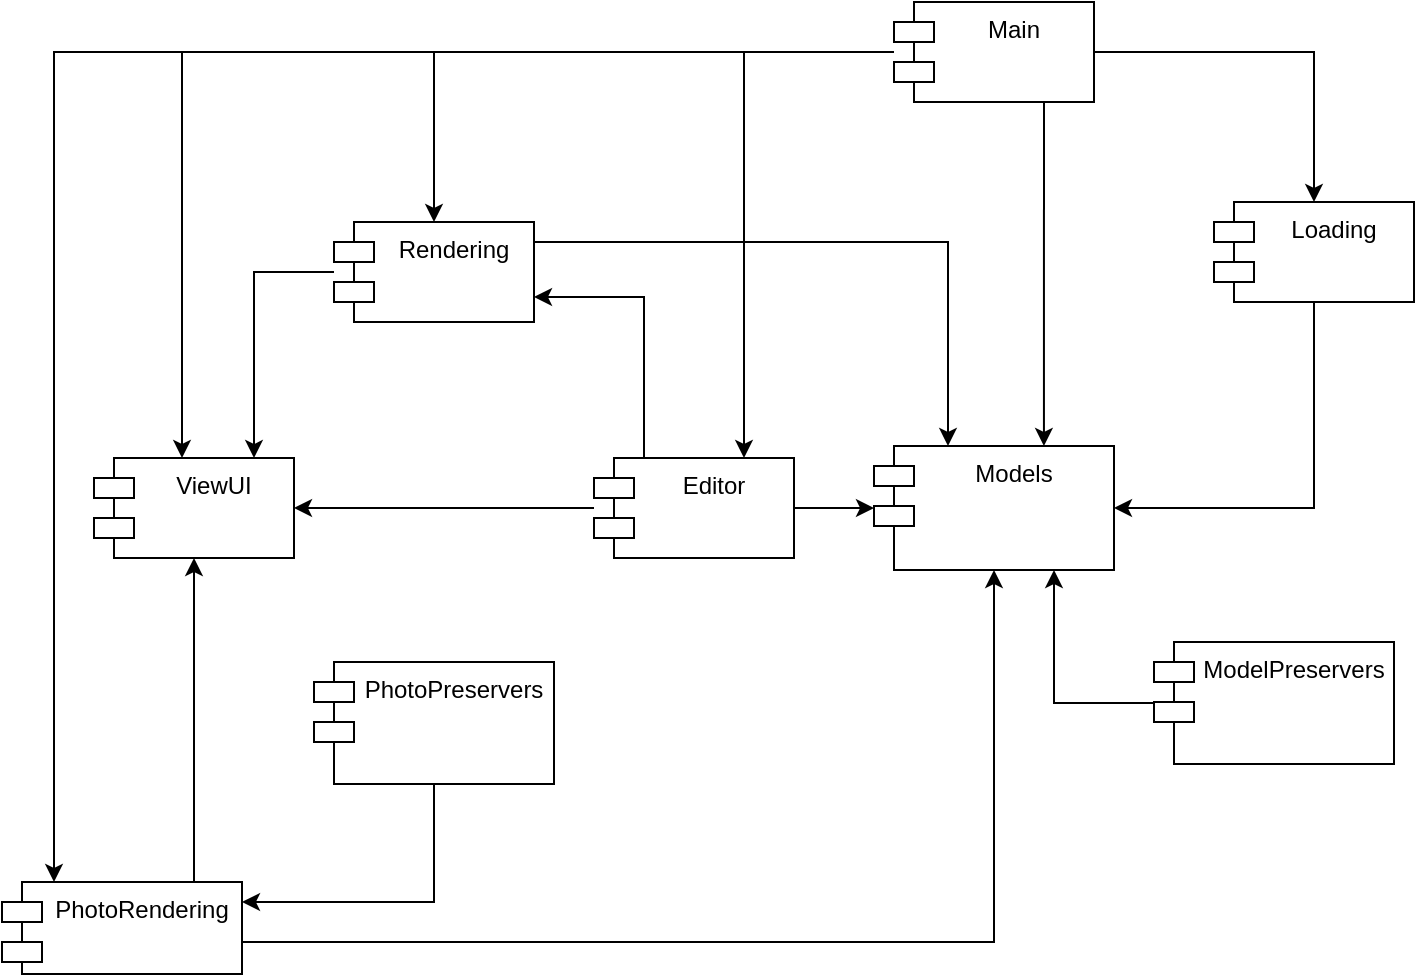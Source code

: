 <mxfile version="14.7.6" type="github" pages="3">
  <diagram id="AK-iGJzDlFNvxhwOBNrH" name="Main">
    <mxGraphModel dx="1422" dy="794" grid="1" gridSize="10" guides="1" tooltips="1" connect="1" arrows="1" fold="1" page="1" pageScale="1" pageWidth="1169" pageHeight="827" math="0" shadow="0">
      <root>
        <mxCell id="0" />
        <mxCell id="1" parent="0" />
        <mxCell id="LPzL33VYbBDLn--UWzNz-11" style="edgeStyle=orthogonalEdgeStyle;rounded=0;orthogonalLoop=1;jettySize=auto;html=1;entryX=1;entryY=0.5;entryDx=0;entryDy=0;exitX=0.5;exitY=1;exitDx=0;exitDy=0;" parent="1" source="LPzL33VYbBDLn--UWzNz-1" target="LPzL33VYbBDLn--UWzNz-2" edge="1">
          <mxGeometry relative="1" as="geometry">
            <mxPoint x="836" y="310" as="targetPoint" />
          </mxGeometry>
        </mxCell>
        <mxCell id="LPzL33VYbBDLn--UWzNz-1" value="Loading" style="shape=module;align=left;spacingLeft=20;align=center;verticalAlign=top;" parent="1" vertex="1">
          <mxGeometry x="866" y="200" width="100" height="50" as="geometry" />
        </mxCell>
        <mxCell id="LPzL33VYbBDLn--UWzNz-2" value="Models" style="shape=module;align=left;spacingLeft=20;align=center;verticalAlign=top;" parent="1" vertex="1">
          <mxGeometry x="696" y="322" width="120" height="62" as="geometry" />
        </mxCell>
        <mxCell id="LPzL33VYbBDLn--UWzNz-13" style="edgeStyle=orthogonalEdgeStyle;rounded=0;orthogonalLoop=1;jettySize=auto;html=1;" parent="1" source="LPzL33VYbBDLn--UWzNz-3" target="LPzL33VYbBDLn--UWzNz-2" edge="1">
          <mxGeometry relative="1" as="geometry">
            <mxPoint x="706" y="300" as="targetPoint" />
            <Array as="points">
              <mxPoint x="733" y="220" />
            </Array>
          </mxGeometry>
        </mxCell>
        <mxCell id="LPzL33VYbBDLn--UWzNz-14" style="edgeStyle=orthogonalEdgeStyle;rounded=0;orthogonalLoop=1;jettySize=auto;html=1;" parent="1" source="LPzL33VYbBDLn--UWzNz-3" target="LPzL33VYbBDLn--UWzNz-7" edge="1">
          <mxGeometry relative="1" as="geometry">
            <Array as="points">
              <mxPoint x="386" y="235" />
            </Array>
          </mxGeometry>
        </mxCell>
        <mxCell id="LPzL33VYbBDLn--UWzNz-3" value="Rendering" style="shape=module;align=left;spacingLeft=20;align=center;verticalAlign=top;" parent="1" vertex="1">
          <mxGeometry x="426" y="210" width="100" height="50" as="geometry" />
        </mxCell>
        <mxCell id="LPzL33VYbBDLn--UWzNz-20" style="edgeStyle=orthogonalEdgeStyle;rounded=0;orthogonalLoop=1;jettySize=auto;html=1;" parent="1" source="LPzL33VYbBDLn--UWzNz-4" target="LPzL33VYbBDLn--UWzNz-2" edge="1">
          <mxGeometry relative="1" as="geometry" />
        </mxCell>
        <mxCell id="LPzL33VYbBDLn--UWzNz-23" style="edgeStyle=orthogonalEdgeStyle;rounded=0;orthogonalLoop=1;jettySize=auto;html=1;" parent="1" source="LPzL33VYbBDLn--UWzNz-4" target="LPzL33VYbBDLn--UWzNz-7" edge="1">
          <mxGeometry relative="1" as="geometry" />
        </mxCell>
        <mxCell id="LPzL33VYbBDLn--UWzNz-26" style="edgeStyle=orthogonalEdgeStyle;rounded=0;orthogonalLoop=1;jettySize=auto;html=1;exitX=0.25;exitY=0;exitDx=0;exitDy=0;entryX=1;entryY=0.75;entryDx=0;entryDy=0;" parent="1" source="LPzL33VYbBDLn--UWzNz-4" target="LPzL33VYbBDLn--UWzNz-3" edge="1">
          <mxGeometry relative="1" as="geometry">
            <mxPoint x="540" y="310" as="targetPoint" />
          </mxGeometry>
        </mxCell>
        <mxCell id="LPzL33VYbBDLn--UWzNz-4" value="Editor" style="shape=module;align=left;spacingLeft=20;align=center;verticalAlign=top;" parent="1" vertex="1">
          <mxGeometry x="556" y="328" width="100" height="50" as="geometry" />
        </mxCell>
        <mxCell id="LPzL33VYbBDLn--UWzNz-19" style="edgeStyle=orthogonalEdgeStyle;rounded=0;orthogonalLoop=1;jettySize=auto;html=1;entryX=0.5;entryY=1;entryDx=0;entryDy=0;" parent="1" source="LPzL33VYbBDLn--UWzNz-5" target="LPzL33VYbBDLn--UWzNz-2" edge="1">
          <mxGeometry relative="1" as="geometry">
            <Array as="points">
              <mxPoint x="756" y="570" />
            </Array>
          </mxGeometry>
        </mxCell>
        <mxCell id="LPzL33VYbBDLn--UWzNz-27" style="edgeStyle=orthogonalEdgeStyle;rounded=0;orthogonalLoop=1;jettySize=auto;html=1;" parent="1" source="LPzL33VYbBDLn--UWzNz-5" target="LPzL33VYbBDLn--UWzNz-7" edge="1">
          <mxGeometry relative="1" as="geometry">
            <Array as="points">
              <mxPoint x="356" y="500" />
              <mxPoint x="356" y="500" />
            </Array>
          </mxGeometry>
        </mxCell>
        <mxCell id="LPzL33VYbBDLn--UWzNz-5" value="PhotoRendering" style="shape=module;align=left;spacingLeft=20;align=center;verticalAlign=top;" parent="1" vertex="1">
          <mxGeometry x="260" y="540" width="120" height="46" as="geometry" />
        </mxCell>
        <mxCell id="LPzL33VYbBDLn--UWzNz-7" value="ViewUI" style="shape=module;align=left;spacingLeft=20;align=center;verticalAlign=top;" parent="1" vertex="1">
          <mxGeometry x="306" y="328" width="100" height="50" as="geometry" />
        </mxCell>
        <mxCell id="LPzL33VYbBDLn--UWzNz-17" style="edgeStyle=orthogonalEdgeStyle;rounded=0;orthogonalLoop=1;jettySize=auto;html=1;entryX=0.75;entryY=1;entryDx=0;entryDy=0;" parent="1" source="LPzL33VYbBDLn--UWzNz-8" target="LPzL33VYbBDLn--UWzNz-2" edge="1">
          <mxGeometry relative="1" as="geometry" />
        </mxCell>
        <mxCell id="LPzL33VYbBDLn--UWzNz-8" value="ModelPreservers" style="shape=module;align=left;spacingLeft=20;align=center;verticalAlign=top;" parent="1" vertex="1">
          <mxGeometry x="836" y="420" width="120" height="61" as="geometry" />
        </mxCell>
        <mxCell id="LPzL33VYbBDLn--UWzNz-18" style="edgeStyle=orthogonalEdgeStyle;rounded=0;orthogonalLoop=1;jettySize=auto;html=1;" parent="1" source="LPzL33VYbBDLn--UWzNz-9" target="LPzL33VYbBDLn--UWzNz-5" edge="1">
          <mxGeometry relative="1" as="geometry">
            <Array as="points">
              <mxPoint x="476" y="550" />
            </Array>
          </mxGeometry>
        </mxCell>
        <mxCell id="LPzL33VYbBDLn--UWzNz-9" value="PhotoPreservers" style="shape=module;align=left;spacingLeft=20;align=center;verticalAlign=top;" parent="1" vertex="1">
          <mxGeometry x="416" y="430" width="120" height="61" as="geometry" />
        </mxCell>
        <mxCell id="LPzL33VYbBDLn--UWzNz-12" style="edgeStyle=orthogonalEdgeStyle;rounded=0;orthogonalLoop=1;jettySize=auto;html=1;" parent="1" source="LPzL33VYbBDLn--UWzNz-10" target="LPzL33VYbBDLn--UWzNz-1" edge="1">
          <mxGeometry relative="1" as="geometry" />
        </mxCell>
        <mxCell id="LPzL33VYbBDLn--UWzNz-15" style="edgeStyle=orthogonalEdgeStyle;rounded=0;orthogonalLoop=1;jettySize=auto;html=1;" parent="1" source="LPzL33VYbBDLn--UWzNz-10" target="LPzL33VYbBDLn--UWzNz-7" edge="1">
          <mxGeometry relative="1" as="geometry">
            <Array as="points">
              <mxPoint x="350" y="125" />
            </Array>
          </mxGeometry>
        </mxCell>
        <mxCell id="LPzL33VYbBDLn--UWzNz-16" style="edgeStyle=orthogonalEdgeStyle;rounded=0;orthogonalLoop=1;jettySize=auto;html=1;" parent="1" source="LPzL33VYbBDLn--UWzNz-10" target="LPzL33VYbBDLn--UWzNz-5" edge="1">
          <mxGeometry relative="1" as="geometry">
            <Array as="points">
              <mxPoint x="286" y="125" />
            </Array>
          </mxGeometry>
        </mxCell>
        <mxCell id="LPzL33VYbBDLn--UWzNz-24" style="edgeStyle=orthogonalEdgeStyle;rounded=0;orthogonalLoop=1;jettySize=auto;html=1;entryX=0.708;entryY=0;entryDx=0;entryDy=0;exitX=0.75;exitY=1;exitDx=0;exitDy=0;entryPerimeter=0;" parent="1" source="LPzL33VYbBDLn--UWzNz-10" target="LPzL33VYbBDLn--UWzNz-2" edge="1">
          <mxGeometry relative="1" as="geometry" />
        </mxCell>
        <mxCell id="LPzL33VYbBDLn--UWzNz-28" style="edgeStyle=orthogonalEdgeStyle;rounded=0;orthogonalLoop=1;jettySize=auto;html=1;entryX=0.75;entryY=0;entryDx=0;entryDy=0;" parent="1" source="LPzL33VYbBDLn--UWzNz-10" target="LPzL33VYbBDLn--UWzNz-4" edge="1">
          <mxGeometry relative="1" as="geometry" />
        </mxCell>
        <mxCell id="LPzL33VYbBDLn--UWzNz-29" style="edgeStyle=orthogonalEdgeStyle;rounded=0;orthogonalLoop=1;jettySize=auto;html=1;" parent="1" source="LPzL33VYbBDLn--UWzNz-10" target="LPzL33VYbBDLn--UWzNz-3" edge="1">
          <mxGeometry relative="1" as="geometry" />
        </mxCell>
        <mxCell id="LPzL33VYbBDLn--UWzNz-10" value="Main" style="shape=module;align=left;spacingLeft=20;align=center;verticalAlign=top;" parent="1" vertex="1">
          <mxGeometry x="706" y="100" width="100" height="50" as="geometry" />
        </mxCell>
      </root>
    </mxGraphModel>
  </diagram>
  <diagram id="SPePSQHnLxXjNEE7mQpG" name="Components">
    <mxGraphModel dx="1422" dy="794" grid="1" gridSize="10" guides="1" tooltips="1" connect="1" arrows="1" fold="1" page="1" pageScale="1" pageWidth="1169" pageHeight="827" math="0" shadow="0">
      <root>
        <mxCell id="7Ce1h6hLXjVLaEt-bT06-0" />
        <mxCell id="7Ce1h6hLXjVLaEt-bT06-1" parent="7Ce1h6hLXjVLaEt-bT06-0" />
        <mxCell id="7Ce1h6hLXjVLaEt-bT06-2" style="edgeStyle=orthogonalEdgeStyle;rounded=0;orthogonalLoop=1;jettySize=auto;html=1;entryX=1;entryY=0.5;entryDx=0;entryDy=0;" parent="7Ce1h6hLXjVLaEt-bT06-1" source="7Ce1h6hLXjVLaEt-bT06-3" target="7Ce1h6hLXjVLaEt-bT06-4" edge="1">
          <mxGeometry relative="1" as="geometry">
            <mxPoint x="836" y="310" as="targetPoint" />
          </mxGeometry>
        </mxCell>
        <mxCell id="7Ce1h6hLXjVLaEt-bT06-3" value="Loading" style="shape=module;align=left;spacingLeft=20;align=center;verticalAlign=top;" parent="7Ce1h6hLXjVLaEt-bT06-1" vertex="1">
          <mxGeometry x="900" y="334" width="100" height="50" as="geometry" />
        </mxCell>
        <mxCell id="7Ce1h6hLXjVLaEt-bT06-4" value="Models" style="shape=module;align=left;spacingLeft=20;align=center;verticalAlign=top;" parent="7Ce1h6hLXjVLaEt-bT06-1" vertex="1">
          <mxGeometry x="696" y="328" width="120" height="62" as="geometry" />
        </mxCell>
        <mxCell id="7Ce1h6hLXjVLaEt-bT06-5" style="edgeStyle=orthogonalEdgeStyle;rounded=0;orthogonalLoop=1;jettySize=auto;html=1;" parent="7Ce1h6hLXjVLaEt-bT06-1" source="7Ce1h6hLXjVLaEt-bT06-7" target="7Ce1h6hLXjVLaEt-bT06-4" edge="1">
          <mxGeometry relative="1" as="geometry">
            <mxPoint x="706" y="300" as="targetPoint" />
            <Array as="points">
              <mxPoint x="760" y="225" />
            </Array>
          </mxGeometry>
        </mxCell>
        <mxCell id="7Ce1h6hLXjVLaEt-bT06-6" style="edgeStyle=orthogonalEdgeStyle;rounded=0;orthogonalLoop=1;jettySize=auto;html=1;" parent="7Ce1h6hLXjVLaEt-bT06-1" source="7Ce1h6hLXjVLaEt-bT06-7" target="7Ce1h6hLXjVLaEt-bT06-15" edge="1">
          <mxGeometry relative="1" as="geometry">
            <Array as="points">
              <mxPoint x="320" y="225" />
            </Array>
          </mxGeometry>
        </mxCell>
        <mxCell id="cUBMZMpdmFh4-3PsypVS-1" style="edgeStyle=orthogonalEdgeStyle;rounded=0;orthogonalLoop=1;jettySize=auto;html=1;exitX=0.5;exitY=0;exitDx=0;exitDy=0;" edge="1" parent="7Ce1h6hLXjVLaEt-bT06-1" source="7Ce1h6hLXjVLaEt-bT06-11" target="7Ce1h6hLXjVLaEt-bT06-7">
          <mxGeometry relative="1" as="geometry">
            <mxPoint x="470" y="290" as="targetPoint" />
          </mxGeometry>
        </mxCell>
        <mxCell id="7Ce1h6hLXjVLaEt-bT06-7" value="Rendering" style="shape=module;align=left;spacingLeft=20;align=center;verticalAlign=top;" parent="7Ce1h6hLXjVLaEt-bT06-1" vertex="1">
          <mxGeometry x="475" y="200" width="100" height="50" as="geometry" />
        </mxCell>
        <mxCell id="7Ce1h6hLXjVLaEt-bT06-8" style="edgeStyle=orthogonalEdgeStyle;rounded=0;orthogonalLoop=1;jettySize=auto;html=1;" parent="7Ce1h6hLXjVLaEt-bT06-1" source="7Ce1h6hLXjVLaEt-bT06-11" target="7Ce1h6hLXjVLaEt-bT06-4" edge="1">
          <mxGeometry relative="1" as="geometry" />
        </mxCell>
        <mxCell id="7Ce1h6hLXjVLaEt-bT06-9" style="edgeStyle=orthogonalEdgeStyle;rounded=0;orthogonalLoop=1;jettySize=auto;html=1;" parent="7Ce1h6hLXjVLaEt-bT06-1" source="7Ce1h6hLXjVLaEt-bT06-11" target="7Ce1h6hLXjVLaEt-bT06-15" edge="1">
          <mxGeometry relative="1" as="geometry" />
        </mxCell>
        <mxCell id="7Ce1h6hLXjVLaEt-bT06-11" value="Editor" style="shape=module;align=left;spacingLeft=20;align=center;verticalAlign=top;" parent="7Ce1h6hLXjVLaEt-bT06-1" vertex="1">
          <mxGeometry x="475" y="334" width="100" height="50" as="geometry" />
        </mxCell>
        <mxCell id="7Ce1h6hLXjVLaEt-bT06-12" style="edgeStyle=orthogonalEdgeStyle;rounded=0;orthogonalLoop=1;jettySize=auto;html=1;" parent="7Ce1h6hLXjVLaEt-bT06-1" source="7Ce1h6hLXjVLaEt-bT06-14" target="7Ce1h6hLXjVLaEt-bT06-4" edge="1">
          <mxGeometry relative="1" as="geometry">
            <Array as="points">
              <mxPoint x="730" y="503" />
            </Array>
          </mxGeometry>
        </mxCell>
        <mxCell id="7Ce1h6hLXjVLaEt-bT06-13" style="edgeStyle=orthogonalEdgeStyle;rounded=0;orthogonalLoop=1;jettySize=auto;html=1;" parent="7Ce1h6hLXjVLaEt-bT06-1" source="7Ce1h6hLXjVLaEt-bT06-14" target="7Ce1h6hLXjVLaEt-bT06-15" edge="1">
          <mxGeometry relative="1" as="geometry">
            <Array as="points">
              <mxPoint x="320" y="440" />
              <mxPoint x="320" y="440" />
            </Array>
          </mxGeometry>
        </mxCell>
        <mxCell id="7Ce1h6hLXjVLaEt-bT06-14" value="PhotoRendering" style="shape=module;align=left;spacingLeft=20;align=center;verticalAlign=top;" parent="7Ce1h6hLXjVLaEt-bT06-1" vertex="1">
          <mxGeometry x="270" y="480" width="120" height="46" as="geometry" />
        </mxCell>
        <mxCell id="7Ce1h6hLXjVLaEt-bT06-15" value="ViewUI" style="shape=module;align=left;spacingLeft=20;align=center;verticalAlign=top;" parent="7Ce1h6hLXjVLaEt-bT06-1" vertex="1">
          <mxGeometry x="261" y="334" width="100" height="50" as="geometry" />
        </mxCell>
        <mxCell id="7Ce1h6hLXjVLaEt-bT06-16" style="edgeStyle=orthogonalEdgeStyle;rounded=0;orthogonalLoop=1;jettySize=auto;html=1;entryX=0.75;entryY=1;entryDx=0;entryDy=0;" parent="7Ce1h6hLXjVLaEt-bT06-1" source="7Ce1h6hLXjVLaEt-bT06-17" target="7Ce1h6hLXjVLaEt-bT06-4" edge="1">
          <mxGeometry relative="1" as="geometry">
            <Array as="points">
              <mxPoint x="786" y="530" />
              <mxPoint x="786" y="530" />
            </Array>
          </mxGeometry>
        </mxCell>
        <mxCell id="7Ce1h6hLXjVLaEt-bT06-17" value="ModelPreservers" style="shape=module;align=left;spacingLeft=20;align=center;verticalAlign=top;" parent="7Ce1h6hLXjVLaEt-bT06-1" vertex="1">
          <mxGeometry x="730" y="560" width="120" height="61" as="geometry" />
        </mxCell>
        <mxCell id="7Ce1h6hLXjVLaEt-bT06-27" style="edgeStyle=orthogonalEdgeStyle;rounded=0;orthogonalLoop=1;jettySize=auto;html=1;" parent="7Ce1h6hLXjVLaEt-bT06-1" source="7Ce1h6hLXjVLaEt-bT06-19" target="7Ce1h6hLXjVLaEt-bT06-14" edge="1">
          <mxGeometry relative="1" as="geometry" />
        </mxCell>
        <mxCell id="7Ce1h6hLXjVLaEt-bT06-19" value="PhotoPreservers" style="shape=module;align=left;spacingLeft=20;align=center;verticalAlign=top;" parent="7Ce1h6hLXjVLaEt-bT06-1" vertex="1">
          <mxGeometry x="270" y="560" width="120" height="61" as="geometry" />
        </mxCell>
      </root>
    </mxGraphModel>
  </diagram>
  <diagram name="Interfaces" id="odOz-1FgYMGbzY8gKFwk">
    <mxGraphModel dx="1422" dy="794" grid="1" gridSize="10" guides="1" tooltips="1" connect="1" arrows="1" fold="1" page="1" pageScale="1" pageWidth="1169" pageHeight="827" math="0" shadow="0">
      <root>
        <mxCell id="S1hmuJl9Un3HgT6j6ZNS-0" />
        <mxCell id="S1hmuJl9Un3HgT6j6ZNS-1" parent="S1hmuJl9Un3HgT6j6ZNS-0" />
        <mxCell id="S1hmuJl9Un3HgT6j6ZNS-3" value="Loading" style="shape=module;align=left;spacingLeft=20;align=center;verticalAlign=top;" parent="S1hmuJl9Un3HgT6j6ZNS-1" vertex="1">
          <mxGeometry x="900" y="334" width="100" height="50" as="geometry" />
        </mxCell>
        <mxCell id="S1hmuJl9Un3HgT6j6ZNS-4" value="Models" style="shape=module;align=left;spacingLeft=20;align=center;verticalAlign=top;" parent="S1hmuJl9Un3HgT6j6ZNS-1" vertex="1">
          <mxGeometry x="696" y="328" width="120" height="62" as="geometry" />
        </mxCell>
        <mxCell id="S1hmuJl9Un3HgT6j6ZNS-7" value="Rendering" style="shape=module;align=left;spacingLeft=20;align=center;verticalAlign=top;" parent="S1hmuJl9Un3HgT6j6ZNS-1" vertex="1">
          <mxGeometry x="475" y="200" width="100" height="50" as="geometry" />
        </mxCell>
        <mxCell id="S1hmuJl9Un3HgT6j6ZNS-11" value="Editor" style="shape=module;align=left;spacingLeft=20;align=center;verticalAlign=top;" parent="S1hmuJl9Un3HgT6j6ZNS-1" vertex="1">
          <mxGeometry x="475" y="334" width="100" height="50" as="geometry" />
        </mxCell>
        <mxCell id="S1hmuJl9Un3HgT6j6ZNS-14" value="PhotoRendering" style="shape=module;align=left;spacingLeft=20;align=center;verticalAlign=top;" parent="S1hmuJl9Un3HgT6j6ZNS-1" vertex="1">
          <mxGeometry x="270" y="460" width="120" height="64" as="geometry" />
        </mxCell>
        <mxCell id="S1hmuJl9Un3HgT6j6ZNS-15" value="ViewUI" style="shape=module;align=left;spacingLeft=20;align=center;verticalAlign=top;" parent="S1hmuJl9Un3HgT6j6ZNS-1" vertex="1">
          <mxGeometry x="280" y="334" width="100" height="50" as="geometry" />
        </mxCell>
        <mxCell id="S1hmuJl9Un3HgT6j6ZNS-17" value="ModelPreservers" style="shape=module;align=left;spacingLeft=20;align=center;verticalAlign=top;" parent="S1hmuJl9Un3HgT6j6ZNS-1" vertex="1">
          <mxGeometry x="726" y="520" width="120" height="61" as="geometry" />
        </mxCell>
        <mxCell id="S1hmuJl9Un3HgT6j6ZNS-19" value="PhotoPreservers" style="shape=module;align=left;spacingLeft=20;align=center;verticalAlign=top;" parent="S1hmuJl9Un3HgT6j6ZNS-1" vertex="1">
          <mxGeometry x="270" y="588" width="120" height="61" as="geometry" />
        </mxCell>
        <mxCell id="yL7gWYGVpfy7uCl2tYim-0" value="IPhotoPresrver" style="rounded=0;orthogonalLoop=1;jettySize=auto;html=1;endArrow=none;endFill=0;" parent="S1hmuJl9Un3HgT6j6ZNS-1" source="S1hmuJl9Un3HgT6j6ZNS-19" target="yL7gWYGVpfy7uCl2tYim-2" edge="1">
          <mxGeometry relative="1" as="geometry">
            <mxPoint x="330" y="651" as="sourcePoint" />
            <Array as="points" />
          </mxGeometry>
        </mxCell>
        <mxCell id="yL7gWYGVpfy7uCl2tYim-1" value="" style="rounded=0;orthogonalLoop=1;jettySize=auto;html=1;endArrow=halfCircle;endFill=0;entryX=0.5;entryY=0.5;entryDx=0;entryDy=0;endSize=6;strokeWidth=1;" parent="S1hmuJl9Un3HgT6j6ZNS-1" source="yL7gWYGVpfy7uCl2tYim-12" target="yL7gWYGVpfy7uCl2tYim-2" edge="1">
          <mxGeometry relative="1" as="geometry">
            <mxPoint x="330" y="718" as="sourcePoint" />
          </mxGeometry>
        </mxCell>
        <mxCell id="yL7gWYGVpfy7uCl2tYim-2" value="" style="ellipse;whiteSpace=wrap;html=1;fontFamily=Helvetica;fontSize=12;fontColor=#000000;align=center;strokeColor=#000000;fillColor=#ffffff;points=[];aspect=fixed;resizable=0;" parent="S1hmuJl9Un3HgT6j6ZNS-1" vertex="1">
          <mxGeometry x="325" y="678" width="10" height="10" as="geometry" />
        </mxCell>
        <mxCell id="yL7gWYGVpfy7uCl2tYim-12" value="JpgPhotoPreserver" style="shape=module;align=left;spacingLeft=20;align=center;verticalAlign=top;" parent="S1hmuJl9Un3HgT6j6ZNS-1" vertex="1">
          <mxGeometry x="260" y="714" width="140" height="61" as="geometry" />
        </mxCell>
        <mxCell id="yL7gWYGVpfy7uCl2tYim-19" value="IModelPreserver" style="rounded=0;orthogonalLoop=1;jettySize=auto;html=1;endArrow=none;endFill=0;" parent="S1hmuJl9Un3HgT6j6ZNS-1" source="S1hmuJl9Un3HgT6j6ZNS-17" target="yL7gWYGVpfy7uCl2tYim-21" edge="1">
          <mxGeometry relative="1" as="geometry">
            <mxPoint x="772" y="619" as="sourcePoint" />
          </mxGeometry>
        </mxCell>
        <mxCell id="yL7gWYGVpfy7uCl2tYim-20" value="" style="rounded=0;orthogonalLoop=1;jettySize=auto;html=1;endArrow=halfCircle;endFill=0;entryX=0.5;entryY=0.5;entryDx=0;entryDy=0;endSize=6;strokeWidth=1;" parent="S1hmuJl9Un3HgT6j6ZNS-1" source="yL7gWYGVpfy7uCl2tYim-22" target="yL7gWYGVpfy7uCl2tYim-21" edge="1">
          <mxGeometry relative="1" as="geometry">
            <mxPoint x="786" y="650" as="sourcePoint" />
          </mxGeometry>
        </mxCell>
        <mxCell id="yL7gWYGVpfy7uCl2tYim-21" value="" style="ellipse;whiteSpace=wrap;html=1;fontFamily=Helvetica;fontSize=12;fontColor=#000000;align=center;strokeColor=#000000;fillColor=#ffffff;points=[];aspect=fixed;resizable=0;" parent="S1hmuJl9Un3HgT6j6ZNS-1" vertex="1">
          <mxGeometry x="781" y="614" width="10" height="10" as="geometry" />
        </mxCell>
        <mxCell id="yL7gWYGVpfy7uCl2tYim-22" value="ObjModelPreserver" style="shape=module;align=left;spacingLeft=20;align=center;verticalAlign=top;" parent="S1hmuJl9Un3HgT6j6ZNS-1" vertex="1">
          <mxGeometry x="716" y="650" width="140" height="61" as="geometry" />
        </mxCell>
        <mxCell id="yL7gWYGVpfy7uCl2tYim-23" value="IPhotoData" style="rounded=0;orthogonalLoop=1;jettySize=auto;html=1;endArrow=none;endFill=0;" parent="S1hmuJl9Un3HgT6j6ZNS-1" source="S1hmuJl9Un3HgT6j6ZNS-14" target="yL7gWYGVpfy7uCl2tYim-25" edge="1">
          <mxGeometry relative="1" as="geometry">
            <mxPoint x="310" y="555" as="sourcePoint" />
          </mxGeometry>
        </mxCell>
        <mxCell id="yL7gWYGVpfy7uCl2tYim-24" value="" style="rounded=0;orthogonalLoop=1;jettySize=auto;html=1;endArrow=halfCircle;endFill=0;entryX=0.5;entryY=0.5;entryDx=0;entryDy=0;endSize=6;strokeWidth=1;" parent="S1hmuJl9Un3HgT6j6ZNS-1" source="S1hmuJl9Un3HgT6j6ZNS-19" target="yL7gWYGVpfy7uCl2tYim-25" edge="1">
          <mxGeometry relative="1" as="geometry">
            <mxPoint x="350" y="555" as="sourcePoint" />
          </mxGeometry>
        </mxCell>
        <mxCell id="yL7gWYGVpfy7uCl2tYim-25" value="" style="ellipse;whiteSpace=wrap;html=1;fontFamily=Helvetica;fontSize=12;fontColor=#000000;align=center;strokeColor=#000000;fillColor=#ffffff;points=[];aspect=fixed;resizable=0;" parent="S1hmuJl9Un3HgT6j6ZNS-1" vertex="1">
          <mxGeometry x="325" y="550" width="10" height="10" as="geometry" />
        </mxCell>
        <mxCell id="GtvxgDX09hQ2XoOKqAom-4" value="ILoader" style="rounded=0;orthogonalLoop=1;jettySize=auto;html=1;endArrow=none;endFill=0;" parent="S1hmuJl9Un3HgT6j6ZNS-1" source="S1hmuJl9Un3HgT6j6ZNS-3" target="GtvxgDX09hQ2XoOKqAom-6" edge="1">
          <mxGeometry relative="1" as="geometry">
            <mxPoint x="930" y="414" as="sourcePoint" />
          </mxGeometry>
        </mxCell>
        <mxCell id="GtvxgDX09hQ2XoOKqAom-5" value="" style="rounded=0;orthogonalLoop=1;jettySize=auto;html=1;endArrow=halfCircle;endFill=0;entryX=0.5;entryY=0.5;entryDx=0;entryDy=0;endSize=6;strokeWidth=1;" parent="S1hmuJl9Un3HgT6j6ZNS-1" source="GtvxgDX09hQ2XoOKqAom-7" target="GtvxgDX09hQ2XoOKqAom-6" edge="1">
          <mxGeometry relative="1" as="geometry">
            <mxPoint x="970" y="414" as="sourcePoint" />
          </mxGeometry>
        </mxCell>
        <mxCell id="GtvxgDX09hQ2XoOKqAom-6" value="" style="ellipse;whiteSpace=wrap;html=1;fontFamily=Helvetica;fontSize=12;fontColor=#000000;align=center;strokeColor=#000000;fillColor=#ffffff;points=[];aspect=fixed;resizable=0;" parent="S1hmuJl9Un3HgT6j6ZNS-1" vertex="1">
          <mxGeometry x="945" y="409" width="10" height="10" as="geometry" />
        </mxCell>
        <mxCell id="GtvxgDX09hQ2XoOKqAom-7" value="NetworkLoader" style="shape=module;align=left;spacingLeft=20;align=center;verticalAlign=top;" parent="S1hmuJl9Un3HgT6j6ZNS-1" vertex="1">
          <mxGeometry x="895" y="440" width="110" height="50" as="geometry" />
        </mxCell>
        <mxCell id="PPzpvqRopYf8WUmScVYO-0" value="ObjFileLoader" style="shape=module;align=left;spacingLeft=20;align=center;verticalAlign=top;" vertex="1" parent="S1hmuJl9Un3HgT6j6ZNS-1">
          <mxGeometry x="895" y="230" width="110" height="50" as="geometry" />
        </mxCell>
        <mxCell id="PPzpvqRopYf8WUmScVYO-1" value="IFileLoader" style="rounded=0;orthogonalLoop=1;jettySize=auto;html=1;endArrow=none;endFill=0;" edge="1" target="PPzpvqRopYf8WUmScVYO-3" parent="S1hmuJl9Un3HgT6j6ZNS-1" source="S1hmuJl9Un3HgT6j6ZNS-3">
          <mxGeometry relative="1" as="geometry">
            <mxPoint x="930" y="305" as="sourcePoint" />
          </mxGeometry>
        </mxCell>
        <mxCell id="PPzpvqRopYf8WUmScVYO-2" value="" style="rounded=0;orthogonalLoop=1;jettySize=auto;html=1;endArrow=halfCircle;endFill=0;entryX=0.5;entryY=0.5;entryDx=0;entryDy=0;endSize=6;strokeWidth=1;" edge="1" target="PPzpvqRopYf8WUmScVYO-3" parent="S1hmuJl9Un3HgT6j6ZNS-1" source="PPzpvqRopYf8WUmScVYO-0">
          <mxGeometry relative="1" as="geometry">
            <mxPoint x="890" y="320" as="sourcePoint" />
          </mxGeometry>
        </mxCell>
        <mxCell id="PPzpvqRopYf8WUmScVYO-3" value="" style="ellipse;whiteSpace=wrap;html=1;fontFamily=Helvetica;fontSize=12;fontColor=#000000;align=center;strokeColor=#000000;fillColor=#ffffff;points=[];aspect=fixed;resizable=0;" vertex="1" parent="S1hmuJl9Un3HgT6j6ZNS-1">
          <mxGeometry x="945" y="300" width="10" height="10" as="geometry" />
        </mxCell>
        <mxCell id="PPzpvqRopYf8WUmScVYO-7" value="IModel" style="rounded=0;orthogonalLoop=1;jettySize=auto;html=1;endArrow=none;endFill=0;" edge="1" target="PPzpvqRopYf8WUmScVYO-9" parent="S1hmuJl9Un3HgT6j6ZNS-1" source="S1hmuJl9Un3HgT6j6ZNS-4">
          <mxGeometry relative="1" as="geometry">
            <mxPoint x="840" y="359" as="sourcePoint" />
          </mxGeometry>
        </mxCell>
        <mxCell id="PPzpvqRopYf8WUmScVYO-8" value="" style="rounded=0;orthogonalLoop=1;jettySize=auto;html=1;endArrow=halfCircle;endFill=0;entryX=0.5;entryY=0.5;entryDx=0;entryDy=0;endSize=6;strokeWidth=1;" edge="1" target="PPzpvqRopYf8WUmScVYO-9" parent="S1hmuJl9Un3HgT6j6ZNS-1" source="S1hmuJl9Un3HgT6j6ZNS-3">
          <mxGeometry relative="1" as="geometry">
            <mxPoint x="880" y="359" as="sourcePoint" />
          </mxGeometry>
        </mxCell>
        <mxCell id="PPzpvqRopYf8WUmScVYO-9" value="" style="ellipse;whiteSpace=wrap;html=1;fontFamily=Helvetica;fontSize=12;fontColor=#000000;align=center;strokeColor=#000000;fillColor=#ffffff;points=[];aspect=fixed;resizable=0;" vertex="1" parent="S1hmuJl9Un3HgT6j6ZNS-1">
          <mxGeometry x="855" y="354" width="10" height="10" as="geometry" />
        </mxCell>
        <mxCell id="PPzpvqRopYf8WUmScVYO-10" value="IModel" style="rounded=0;orthogonalLoop=1;jettySize=auto;html=1;endArrow=none;endFill=0;exitX=0.75;exitY=1;exitDx=0;exitDy=0;" edge="1" target="PPzpvqRopYf8WUmScVYO-12" parent="S1hmuJl9Un3HgT6j6ZNS-1" source="S1hmuJl9Un3HgT6j6ZNS-4">
          <mxGeometry relative="1" as="geometry">
            <mxPoint x="761" y="475" as="sourcePoint" />
          </mxGeometry>
        </mxCell>
        <mxCell id="PPzpvqRopYf8WUmScVYO-11" value="" style="rounded=0;orthogonalLoop=1;jettySize=auto;html=1;endArrow=halfCircle;endFill=0;entryX=0.5;entryY=0.5;entryDx=0;entryDy=0;endSize=6;strokeWidth=1;" edge="1" target="PPzpvqRopYf8WUmScVYO-12" parent="S1hmuJl9Un3HgT6j6ZNS-1" source="S1hmuJl9Un3HgT6j6ZNS-17">
          <mxGeometry relative="1" as="geometry">
            <mxPoint x="806" y="475" as="sourcePoint" />
          </mxGeometry>
        </mxCell>
        <mxCell id="PPzpvqRopYf8WUmScVYO-12" value="" style="ellipse;whiteSpace=wrap;html=1;fontFamily=Helvetica;fontSize=12;fontColor=#000000;align=center;strokeColor=#000000;fillColor=#ffffff;points=[];aspect=fixed;resizable=0;" vertex="1" parent="S1hmuJl9Un3HgT6j6ZNS-1">
          <mxGeometry x="781" y="470" width="10" height="10" as="geometry" />
        </mxCell>
        <mxCell id="Qz2GFadCrYh42VAdkemj-0" value="IModel" style="rounded=0;orthogonalLoop=1;jettySize=auto;html=1;endArrow=none;endFill=0;exitX=0.25;exitY=1;exitDx=0;exitDy=0;" edge="1" target="Qz2GFadCrYh42VAdkemj-2" parent="S1hmuJl9Un3HgT6j6ZNS-1" source="S1hmuJl9Un3HgT6j6ZNS-4">
          <mxGeometry relative="1" as="geometry">
            <mxPoint x="720" y="430" as="sourcePoint" />
          </mxGeometry>
        </mxCell>
        <mxCell id="Qz2GFadCrYh42VAdkemj-1" value="" style="rounded=0;orthogonalLoop=1;jettySize=auto;html=1;endArrow=halfCircle;endFill=0;entryX=0.5;entryY=0.5;entryDx=0;entryDy=0;endSize=6;strokeWidth=1;exitX=1;exitY=0.5;exitDx=0;exitDy=0;" edge="1" target="Qz2GFadCrYh42VAdkemj-2" parent="S1hmuJl9Un3HgT6j6ZNS-1" source="S1hmuJl9Un3HgT6j6ZNS-14">
          <mxGeometry relative="1" as="geometry">
            <mxPoint x="746" y="502" as="sourcePoint" />
          </mxGeometry>
        </mxCell>
        <mxCell id="Qz2GFadCrYh42VAdkemj-2" value="" style="ellipse;whiteSpace=wrap;html=1;fontFamily=Helvetica;fontSize=12;fontColor=#000000;align=center;strokeColor=#000000;fillColor=#ffffff;points=[];aspect=fixed;resizable=0;" vertex="1" parent="S1hmuJl9Un3HgT6j6ZNS-1">
          <mxGeometry x="721" y="487" width="10" height="10" as="geometry" />
        </mxCell>
        <mxCell id="Qz2GFadCrYh42VAdkemj-3" value="IModel" style="rounded=0;orthogonalLoop=1;jettySize=auto;html=1;endArrow=none;endFill=0;" edge="1" target="Qz2GFadCrYh42VAdkemj-5" parent="S1hmuJl9Un3HgT6j6ZNS-1" source="S1hmuJl9Un3HgT6j6ZNS-4">
          <mxGeometry relative="1" as="geometry">
            <mxPoint x="640" y="380" as="sourcePoint" />
          </mxGeometry>
        </mxCell>
        <mxCell id="Qz2GFadCrYh42VAdkemj-4" value="" style="rounded=0;orthogonalLoop=1;jettySize=auto;html=1;endArrow=halfCircle;endFill=0;entryX=0.5;entryY=0.5;entryDx=0;entryDy=0;endSize=6;strokeWidth=1;" edge="1" target="Qz2GFadCrYh42VAdkemj-5" parent="S1hmuJl9Un3HgT6j6ZNS-1" source="S1hmuJl9Un3HgT6j6ZNS-11">
          <mxGeometry relative="1" as="geometry">
            <mxPoint x="660" y="359" as="sourcePoint" />
          </mxGeometry>
        </mxCell>
        <mxCell id="Qz2GFadCrYh42VAdkemj-5" value="" style="ellipse;whiteSpace=wrap;html=1;fontFamily=Helvetica;fontSize=12;fontColor=#000000;align=center;strokeColor=#000000;fillColor=#ffffff;points=[];aspect=fixed;resizable=0;" vertex="1" parent="S1hmuJl9Un3HgT6j6ZNS-1">
          <mxGeometry x="635" y="354" width="10" height="10" as="geometry" />
        </mxCell>
        <mxCell id="Qz2GFadCrYh42VAdkemj-6" value="IModel" style="rounded=0;orthogonalLoop=1;jettySize=auto;html=1;endArrow=none;endFill=0;" edge="1" target="Qz2GFadCrYh42VAdkemj-8" parent="S1hmuJl9Un3HgT6j6ZNS-1" source="S1hmuJl9Un3HgT6j6ZNS-4">
          <mxGeometry relative="1" as="geometry">
            <mxPoint x="736" y="225" as="sourcePoint" />
          </mxGeometry>
        </mxCell>
        <mxCell id="Qz2GFadCrYh42VAdkemj-7" value="" style="rounded=0;orthogonalLoop=1;jettySize=auto;html=1;endArrow=halfCircle;endFill=0;entryX=0.5;entryY=0.5;entryDx=0;entryDy=0;endSize=6;strokeWidth=1;" edge="1" target="Qz2GFadCrYh42VAdkemj-8" parent="S1hmuJl9Un3HgT6j6ZNS-1" source="S1hmuJl9Un3HgT6j6ZNS-7">
          <mxGeometry relative="1" as="geometry">
            <mxPoint x="776" y="225" as="sourcePoint" />
          </mxGeometry>
        </mxCell>
        <mxCell id="Qz2GFadCrYh42VAdkemj-8" value="" style="ellipse;whiteSpace=wrap;html=1;fontFamily=Helvetica;fontSize=12;fontColor=#000000;align=center;strokeColor=#000000;fillColor=#ffffff;points=[];aspect=fixed;resizable=0;" vertex="1" parent="S1hmuJl9Un3HgT6j6ZNS-1">
          <mxGeometry x="751" y="220" width="10" height="10" as="geometry" />
        </mxCell>
        <mxCell id="Qz2GFadCrYh42VAdkemj-10" value="ISurfaceDrawingAlgoritm" style="rounded=0;orthogonalLoop=1;jettySize=auto;html=1;endArrow=halfCircle;endFill=0;endSize=6;strokeWidth=1;exitX=0;exitY=0;exitDx=0;exitDy=15;exitPerimeter=0;" edge="1" parent="S1hmuJl9Un3HgT6j6ZNS-1" source="S1hmuJl9Un3HgT6j6ZNS-14">
          <mxGeometry relative="1" as="geometry">
            <mxPoint x="240" y="475" as="sourcePoint" />
            <mxPoint x="80" y="475" as="targetPoint" />
          </mxGeometry>
        </mxCell>
        <mxCell id="Qz2GFadCrYh42VAdkemj-12" value="ILightingAlgoritm" style="rounded=0;orthogonalLoop=1;jettySize=auto;html=1;endArrow=halfCircle;endFill=0;endSize=6;strokeWidth=1;exitX=0;exitY=0.75;exitDx=10;exitDy=0;exitPerimeter=0;" edge="1" parent="S1hmuJl9Un3HgT6j6ZNS-1" source="S1hmuJl9Un3HgT6j6ZNS-14">
          <mxGeometry relative="1" as="geometry">
            <mxPoint x="270" y="496" as="sourcePoint" />
            <mxPoint x="80" y="508" as="targetPoint" />
          </mxGeometry>
        </mxCell>
        <mxCell id="Qz2GFadCrYh42VAdkemj-13" value="IControl" style="rounded=0;orthogonalLoop=1;jettySize=auto;html=1;endArrow=none;endFill=0;" edge="1" target="Qz2GFadCrYh42VAdkemj-15" parent="S1hmuJl9Un3HgT6j6ZNS-1" source="S1hmuJl9Un3HgT6j6ZNS-15">
          <mxGeometry relative="1" as="geometry">
            <mxPoint x="310" y="424" as="sourcePoint" />
          </mxGeometry>
        </mxCell>
        <mxCell id="Qz2GFadCrYh42VAdkemj-14" value="" style="rounded=0;orthogonalLoop=1;jettySize=auto;html=1;endArrow=halfCircle;endFill=0;entryX=0.5;entryY=0.5;entryDx=0;entryDy=0;endSize=6;strokeWidth=1;" edge="1" target="Qz2GFadCrYh42VAdkemj-15" parent="S1hmuJl9Un3HgT6j6ZNS-1" source="S1hmuJl9Un3HgT6j6ZNS-14">
          <mxGeometry relative="1" as="geometry">
            <mxPoint x="350" y="424" as="sourcePoint" />
          </mxGeometry>
        </mxCell>
        <mxCell id="Qz2GFadCrYh42VAdkemj-15" value="" style="ellipse;whiteSpace=wrap;html=1;fontFamily=Helvetica;fontSize=12;fontColor=#000000;align=center;strokeColor=#000000;fillColor=#ffffff;points=[];aspect=fixed;resizable=0;" vertex="1" parent="S1hmuJl9Un3HgT6j6ZNS-1">
          <mxGeometry x="325" y="419" width="10" height="10" as="geometry" />
        </mxCell>
        <mxCell id="Qz2GFadCrYh42VAdkemj-22" value="IControl" style="rounded=0;orthogonalLoop=1;jettySize=auto;html=1;endArrow=none;endFill=0;" edge="1" target="Qz2GFadCrYh42VAdkemj-24" parent="S1hmuJl9Un3HgT6j6ZNS-1" source="S1hmuJl9Un3HgT6j6ZNS-15">
          <mxGeometry relative="1" as="geometry">
            <mxPoint x="410" y="359" as="sourcePoint" />
          </mxGeometry>
        </mxCell>
        <mxCell id="Qz2GFadCrYh42VAdkemj-23" value="" style="rounded=0;orthogonalLoop=1;jettySize=auto;html=1;endArrow=halfCircle;endFill=0;entryX=0.5;entryY=0.5;entryDx=0;entryDy=0;endSize=6;strokeWidth=1;" edge="1" target="Qz2GFadCrYh42VAdkemj-24" parent="S1hmuJl9Un3HgT6j6ZNS-1" source="S1hmuJl9Un3HgT6j6ZNS-11">
          <mxGeometry relative="1" as="geometry">
            <mxPoint x="450" y="359" as="sourcePoint" />
          </mxGeometry>
        </mxCell>
        <mxCell id="Qz2GFadCrYh42VAdkemj-24" value="" style="ellipse;whiteSpace=wrap;html=1;fontFamily=Helvetica;fontSize=12;fontColor=#000000;align=center;strokeColor=#000000;fillColor=#ffffff;points=[];aspect=fixed;resizable=0;" vertex="1" parent="S1hmuJl9Un3HgT6j6ZNS-1">
          <mxGeometry x="425" y="354" width="10" height="10" as="geometry" />
        </mxCell>
        <mxCell id="Qz2GFadCrYh42VAdkemj-25" value="IControl" style="rounded=0;orthogonalLoop=1;jettySize=auto;html=1;endArrow=none;endFill=0;" edge="1" target="Qz2GFadCrYh42VAdkemj-27" parent="S1hmuJl9Un3HgT6j6ZNS-1" source="S1hmuJl9Un3HgT6j6ZNS-15">
          <mxGeometry relative="1" as="geometry">
            <mxPoint x="335" y="225" as="sourcePoint" />
          </mxGeometry>
        </mxCell>
        <mxCell id="Qz2GFadCrYh42VAdkemj-26" value="" style="rounded=0;orthogonalLoop=1;jettySize=auto;html=1;endArrow=halfCircle;endFill=0;entryX=0.5;entryY=0.5;entryDx=0;entryDy=0;endSize=6;strokeWidth=1;" edge="1" target="Qz2GFadCrYh42VAdkemj-27" parent="S1hmuJl9Un3HgT6j6ZNS-1" source="S1hmuJl9Un3HgT6j6ZNS-7">
          <mxGeometry relative="1" as="geometry">
            <mxPoint x="350" y="225" as="sourcePoint" />
          </mxGeometry>
        </mxCell>
        <mxCell id="Qz2GFadCrYh42VAdkemj-27" value="" style="ellipse;whiteSpace=wrap;html=1;fontFamily=Helvetica;fontSize=12;fontColor=#000000;align=center;strokeColor=#000000;fillColor=#ffffff;points=[];aspect=fixed;resizable=0;" vertex="1" parent="S1hmuJl9Un3HgT6j6ZNS-1">
          <mxGeometry x="325" y="220" width="10" height="10" as="geometry" />
        </mxCell>
        <mxCell id="PWOlPavxNuRQcm7U67qR-0" value="" style="rounded=0;orthogonalLoop=1;jettySize=auto;html=1;endArrow=none;endFill=0;" edge="1" target="PWOlPavxNuRQcm7U67qR-2" parent="S1hmuJl9Un3HgT6j6ZNS-1" source="S1hmuJl9Un3HgT6j6ZNS-11">
          <mxGeometry relative="1" as="geometry">
            <mxPoint x="510" y="285" as="sourcePoint" />
          </mxGeometry>
        </mxCell>
        <mxCell id="PWOlPavxNuRQcm7U67qR-1" value="" style="rounded=0;orthogonalLoop=1;jettySize=auto;html=1;endArrow=halfCircle;endFill=0;entryX=0.5;entryY=0.5;entryDx=0;entryDy=0;endSize=6;strokeWidth=1;" edge="1" target="PWOlPavxNuRQcm7U67qR-2" parent="S1hmuJl9Un3HgT6j6ZNS-1" source="S1hmuJl9Un3HgT6j6ZNS-7">
          <mxGeometry relative="1" as="geometry">
            <mxPoint x="550" y="285" as="sourcePoint" />
          </mxGeometry>
        </mxCell>
        <mxCell id="PWOlPavxNuRQcm7U67qR-2" value="" style="ellipse;whiteSpace=wrap;html=1;fontFamily=Helvetica;fontSize=12;fontColor=#000000;align=center;strokeColor=#000000;fillColor=#ffffff;points=[];aspect=fixed;resizable=0;" vertex="1" parent="S1hmuJl9Un3HgT6j6ZNS-1">
          <mxGeometry x="520" y="280" width="10" height="10" as="geometry" />
        </mxCell>
      </root>
    </mxGraphModel>
  </diagram>
</mxfile>
